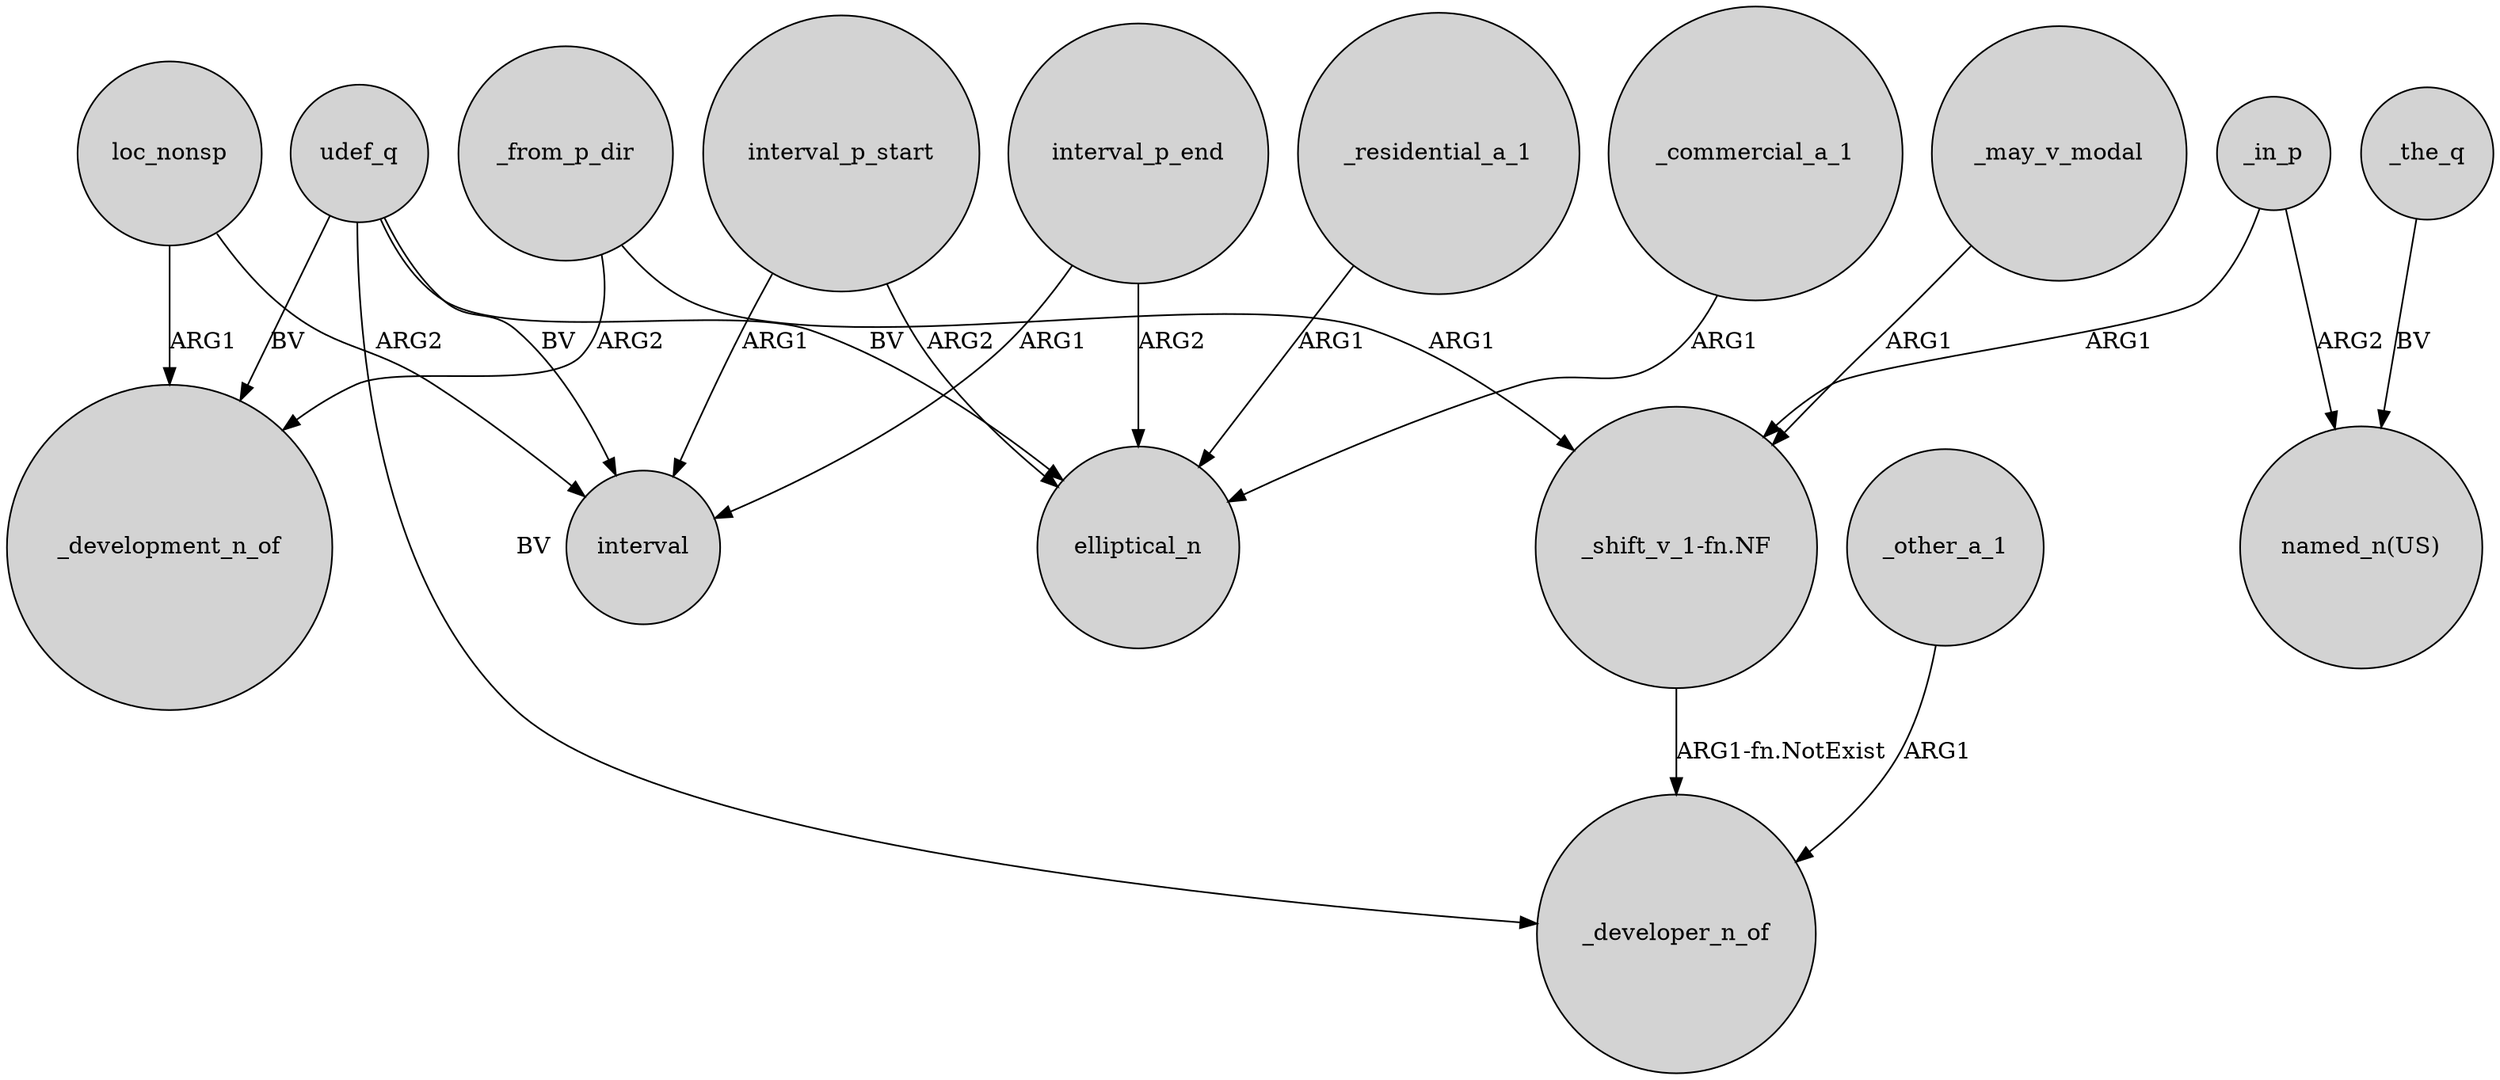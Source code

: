 digraph {
	node [shape=circle style=filled]
	_from_p_dir -> _development_n_of [label=ARG2]
	loc_nonsp -> interval [label=ARG2]
	udef_q -> elliptical_n [label=BV]
	interval_p_end -> elliptical_n [label=ARG2]
	interval_p_start -> elliptical_n [label=ARG2]
	_from_p_dir -> "_shift_v_1-fn.NF" [label=ARG1]
	_may_v_modal -> "_shift_v_1-fn.NF" [label=ARG1]
	_in_p -> "named_n(US)" [label=ARG2]
	_residential_a_1 -> elliptical_n [label=ARG1]
	_the_q -> "named_n(US)" [label=BV]
	_commercial_a_1 -> elliptical_n [label=ARG1]
	loc_nonsp -> _development_n_of [label=ARG1]
	interval_p_start -> interval [label=ARG1]
	udef_q -> _developer_n_of [label=BV]
	_other_a_1 -> _developer_n_of [label=ARG1]
	udef_q -> _development_n_of [label=BV]
	"_shift_v_1-fn.NF" -> _developer_n_of [label="ARG1-fn.NotExist"]
	interval_p_end -> interval [label=ARG1]
	_in_p -> "_shift_v_1-fn.NF" [label=ARG1]
	udef_q -> interval [label=BV]
}

